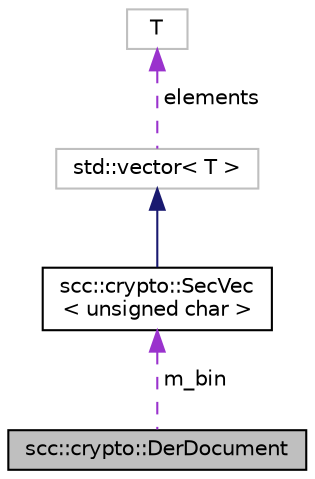 digraph "scc::crypto::DerDocument"
{
 // LATEX_PDF_SIZE
  edge [fontname="Helvetica",fontsize="10",labelfontname="Helvetica",labelfontsize="10"];
  node [fontname="Helvetica",fontsize="10",shape=record];
  Node1 [label="scc::crypto::DerDocument",height=0.2,width=0.4,color="black", fillcolor="grey75", style="filled", fontcolor="black",tooltip="DER document."];
  Node2 -> Node1 [dir="back",color="darkorchid3",fontsize="10",style="dashed",label=" m_bin" ,fontname="Helvetica"];
  Node2 [label="scc::crypto::SecVec\l\< unsigned char \>",height=0.2,width=0.4,color="black", fillcolor="white", style="filled",URL="$d1/d8e/classscc_1_1crypto_1_1SecVec.html",tooltip=" "];
  Node3 -> Node2 [dir="back",color="midnightblue",fontsize="10",style="solid",fontname="Helvetica"];
  Node3 [label="std::vector\< T \>",height=0.2,width=0.4,color="grey75", fillcolor="white", style="filled",tooltip=" "];
  Node4 -> Node3 [dir="back",color="darkorchid3",fontsize="10",style="dashed",label=" elements" ,fontname="Helvetica"];
  Node4 [label="T",height=0.2,width=0.4,color="grey75", fillcolor="white", style="filled",tooltip=" "];
}
